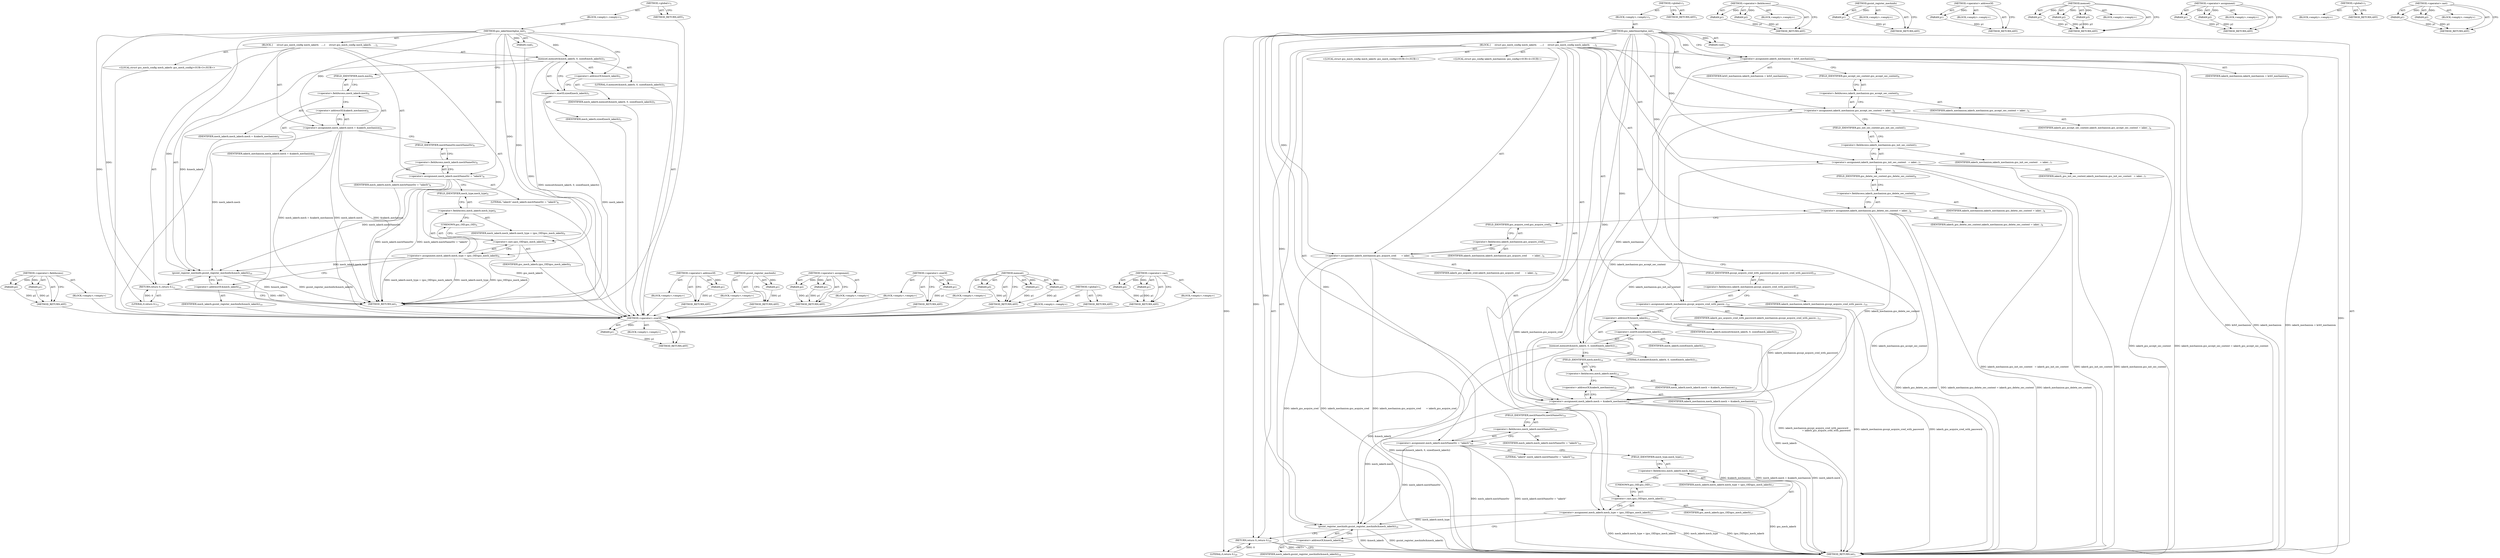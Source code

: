 digraph "&lt;operator&gt;.cast" {
vulnerable_113 [label=<(METHOD,&lt;operator&gt;.sizeOf)>];
vulnerable_114 [label=<(PARAM,p1)>];
vulnerable_115 [label=<(BLOCK,&lt;empty&gt;,&lt;empty&gt;)>];
vulnerable_116 [label=<(METHOD_RETURN,ANY)>];
vulnerable_6 [label=<(METHOD,&lt;global&gt;)<SUB>1</SUB>>];
vulnerable_7 [label=<(BLOCK,&lt;empty&gt;,&lt;empty&gt;)<SUB>1</SUB>>];
vulnerable_8 [label=<(METHOD,gss_iakerbmechglue_init)<SUB>1</SUB>>];
vulnerable_9 [label=<(PARAM,void)<SUB>1</SUB>>];
vulnerable_10 [label=<(BLOCK,{
     struct gss_mech_config mech_iakerb;
    ...,{
     struct gss_mech_config mech_iakerb;
    ...)<SUB>2</SUB>>];
vulnerable_11 [label="<(LOCAL,struct gss_mech_config mech_iakerb: gss_mech_config)<SUB>3</SUB>>"];
vulnerable_12 [label="<(LOCAL,struct gss_config iakerb_mechanism: gss_config)<SUB>4</SUB>>"];
vulnerable_13 [label=<(&lt;operator&gt;.assignment,iakerb_mechanism = krb5_mechanism)<SUB>4</SUB>>];
vulnerable_14 [label=<(IDENTIFIER,iakerb_mechanism,iakerb_mechanism = krb5_mechanism)<SUB>4</SUB>>];
vulnerable_15 [label=<(IDENTIFIER,krb5_mechanism,iakerb_mechanism = krb5_mechanism)<SUB>4</SUB>>];
vulnerable_16 [label=<(&lt;operator&gt;.assignment,iakerb_mechanism.gss_accept_sec_context = iaker...)<SUB>6</SUB>>];
vulnerable_17 [label=<(&lt;operator&gt;.fieldAccess,iakerb_mechanism.gss_accept_sec_context)<SUB>6</SUB>>];
vulnerable_18 [label=<(IDENTIFIER,iakerb_mechanism,iakerb_mechanism.gss_accept_sec_context = iaker...)<SUB>6</SUB>>];
vulnerable_19 [label=<(FIELD_IDENTIFIER,gss_accept_sec_context,gss_accept_sec_context)<SUB>6</SUB>>];
vulnerable_20 [label=<(IDENTIFIER,iakerb_gss_accept_sec_context,iakerb_mechanism.gss_accept_sec_context = iaker...)<SUB>6</SUB>>];
vulnerable_21 [label=<(&lt;operator&gt;.assignment,iakerb_mechanism.gss_init_sec_context   = iaker...)<SUB>7</SUB>>];
vulnerable_22 [label=<(&lt;operator&gt;.fieldAccess,iakerb_mechanism.gss_init_sec_context)<SUB>7</SUB>>];
vulnerable_23 [label=<(IDENTIFIER,iakerb_mechanism,iakerb_mechanism.gss_init_sec_context   = iaker...)<SUB>7</SUB>>];
vulnerable_24 [label=<(FIELD_IDENTIFIER,gss_init_sec_context,gss_init_sec_context)<SUB>7</SUB>>];
vulnerable_25 [label=<(IDENTIFIER,iakerb_gss_init_sec_context,iakerb_mechanism.gss_init_sec_context   = iaker...)<SUB>7</SUB>>];
vulnerable_26 [label=<(&lt;operator&gt;.assignment,iakerb_mechanism.gss_delete_sec_context = iaker...)<SUB>8</SUB>>];
vulnerable_27 [label=<(&lt;operator&gt;.fieldAccess,iakerb_mechanism.gss_delete_sec_context)<SUB>8</SUB>>];
vulnerable_28 [label=<(IDENTIFIER,iakerb_mechanism,iakerb_mechanism.gss_delete_sec_context = iaker...)<SUB>8</SUB>>];
vulnerable_29 [label=<(FIELD_IDENTIFIER,gss_delete_sec_context,gss_delete_sec_context)<SUB>8</SUB>>];
vulnerable_30 [label=<(IDENTIFIER,iakerb_gss_delete_sec_context,iakerb_mechanism.gss_delete_sec_context = iaker...)<SUB>8</SUB>>];
vulnerable_31 [label=<(&lt;operator&gt;.assignment,iakerb_mechanism.gss_acquire_cred       = iaker...)<SUB>9</SUB>>];
vulnerable_32 [label=<(&lt;operator&gt;.fieldAccess,iakerb_mechanism.gss_acquire_cred)<SUB>9</SUB>>];
vulnerable_33 [label=<(IDENTIFIER,iakerb_mechanism,iakerb_mechanism.gss_acquire_cred       = iaker...)<SUB>9</SUB>>];
vulnerable_34 [label=<(FIELD_IDENTIFIER,gss_acquire_cred,gss_acquire_cred)<SUB>9</SUB>>];
vulnerable_35 [label=<(IDENTIFIER,iakerb_gss_acquire_cred,iakerb_mechanism.gss_acquire_cred       = iaker...)<SUB>9</SUB>>];
vulnerable_36 [label=<(&lt;operator&gt;.assignment,iakerb_mechanism.gssspi_acquire_cred_with_passw...)<SUB>10</SUB>>];
vulnerable_37 [label=<(&lt;operator&gt;.fieldAccess,iakerb_mechanism.gssspi_acquire_cred_with_password)<SUB>10</SUB>>];
vulnerable_38 [label=<(IDENTIFIER,iakerb_mechanism,iakerb_mechanism.gssspi_acquire_cred_with_passw...)<SUB>10</SUB>>];
vulnerable_39 [label=<(FIELD_IDENTIFIER,gssspi_acquire_cred_with_password,gssspi_acquire_cred_with_password)<SUB>10</SUB>>];
vulnerable_40 [label=<(IDENTIFIER,iakerb_gss_acquire_cred_with_password,iakerb_mechanism.gssspi_acquire_cred_with_passw...)<SUB>11</SUB>>];
vulnerable_41 [label=<(memset,memset(&amp;mech_iakerb, 0, sizeof(mech_iakerb)))<SUB>13</SUB>>];
vulnerable_42 [label=<(&lt;operator&gt;.addressOf,&amp;mech_iakerb)<SUB>13</SUB>>];
vulnerable_43 [label=<(IDENTIFIER,mech_iakerb,memset(&amp;mech_iakerb, 0, sizeof(mech_iakerb)))<SUB>13</SUB>>];
vulnerable_44 [label=<(LITERAL,0,memset(&amp;mech_iakerb, 0, sizeof(mech_iakerb)))<SUB>13</SUB>>];
vulnerable_45 [label=<(&lt;operator&gt;.sizeOf,sizeof(mech_iakerb))<SUB>13</SUB>>];
vulnerable_46 [label=<(IDENTIFIER,mech_iakerb,sizeof(mech_iakerb))<SUB>13</SUB>>];
vulnerable_47 [label=<(&lt;operator&gt;.assignment,mech_iakerb.mech = &amp;iakerb_mechanism)<SUB>14</SUB>>];
vulnerable_48 [label=<(&lt;operator&gt;.fieldAccess,mech_iakerb.mech)<SUB>14</SUB>>];
vulnerable_49 [label=<(IDENTIFIER,mech_iakerb,mech_iakerb.mech = &amp;iakerb_mechanism)<SUB>14</SUB>>];
vulnerable_50 [label=<(FIELD_IDENTIFIER,mech,mech)<SUB>14</SUB>>];
vulnerable_51 [label=<(&lt;operator&gt;.addressOf,&amp;iakerb_mechanism)<SUB>14</SUB>>];
vulnerable_52 [label=<(IDENTIFIER,iakerb_mechanism,mech_iakerb.mech = &amp;iakerb_mechanism)<SUB>14</SUB>>];
vulnerable_53 [label=<(&lt;operator&gt;.assignment,mech_iakerb.mechNameStr = &quot;iakerb&quot;)<SUB>16</SUB>>];
vulnerable_54 [label=<(&lt;operator&gt;.fieldAccess,mech_iakerb.mechNameStr)<SUB>16</SUB>>];
vulnerable_55 [label=<(IDENTIFIER,mech_iakerb,mech_iakerb.mechNameStr = &quot;iakerb&quot;)<SUB>16</SUB>>];
vulnerable_56 [label=<(FIELD_IDENTIFIER,mechNameStr,mechNameStr)<SUB>16</SUB>>];
vulnerable_57 [label=<(LITERAL,&quot;iakerb&quot;,mech_iakerb.mechNameStr = &quot;iakerb&quot;)<SUB>16</SUB>>];
vulnerable_58 [label=<(&lt;operator&gt;.assignment,mech_iakerb.mech_type = (gss_OID)gss_mech_iakerb)<SUB>17</SUB>>];
vulnerable_59 [label=<(&lt;operator&gt;.fieldAccess,mech_iakerb.mech_type)<SUB>17</SUB>>];
vulnerable_60 [label=<(IDENTIFIER,mech_iakerb,mech_iakerb.mech_type = (gss_OID)gss_mech_iakerb)<SUB>17</SUB>>];
vulnerable_61 [label=<(FIELD_IDENTIFIER,mech_type,mech_type)<SUB>17</SUB>>];
vulnerable_62 [label=<(&lt;operator&gt;.cast,(gss_OID)gss_mech_iakerb)<SUB>17</SUB>>];
vulnerable_63 [label=<(UNKNOWN,gss_OID,gss_OID)<SUB>17</SUB>>];
vulnerable_64 [label=<(IDENTIFIER,gss_mech_iakerb,(gss_OID)gss_mech_iakerb)<SUB>17</SUB>>];
vulnerable_65 [label=<(gssint_register_mechinfo,gssint_register_mechinfo(&amp;mech_iakerb))<SUB>18</SUB>>];
vulnerable_66 [label=<(&lt;operator&gt;.addressOf,&amp;mech_iakerb)<SUB>18</SUB>>];
vulnerable_67 [label=<(IDENTIFIER,mech_iakerb,gssint_register_mechinfo(&amp;mech_iakerb))<SUB>18</SUB>>];
vulnerable_68 [label=<(RETURN,return 0;,return 0;)<SUB>20</SUB>>];
vulnerable_69 [label=<(LITERAL,0,return 0;)<SUB>20</SUB>>];
vulnerable_70 [label=<(METHOD_RETURN,int)<SUB>1</SUB>>];
vulnerable_72 [label=<(METHOD_RETURN,ANY)<SUB>1</SUB>>];
vulnerable_98 [label=<(METHOD,&lt;operator&gt;.fieldAccess)>];
vulnerable_99 [label=<(PARAM,p1)>];
vulnerable_100 [label=<(PARAM,p2)>];
vulnerable_101 [label=<(BLOCK,&lt;empty&gt;,&lt;empty&gt;)>];
vulnerable_102 [label=<(METHOD_RETURN,ANY)>];
vulnerable_122 [label=<(METHOD,gssint_register_mechinfo)>];
vulnerable_123 [label=<(PARAM,p1)>];
vulnerable_124 [label=<(BLOCK,&lt;empty&gt;,&lt;empty&gt;)>];
vulnerable_125 [label=<(METHOD_RETURN,ANY)>];
vulnerable_109 [label=<(METHOD,&lt;operator&gt;.addressOf)>];
vulnerable_110 [label=<(PARAM,p1)>];
vulnerable_111 [label=<(BLOCK,&lt;empty&gt;,&lt;empty&gt;)>];
vulnerable_112 [label=<(METHOD_RETURN,ANY)>];
vulnerable_103 [label=<(METHOD,memset)>];
vulnerable_104 [label=<(PARAM,p1)>];
vulnerable_105 [label=<(PARAM,p2)>];
vulnerable_106 [label=<(PARAM,p3)>];
vulnerable_107 [label=<(BLOCK,&lt;empty&gt;,&lt;empty&gt;)>];
vulnerable_108 [label=<(METHOD_RETURN,ANY)>];
vulnerable_93 [label=<(METHOD,&lt;operator&gt;.assignment)>];
vulnerable_94 [label=<(PARAM,p1)>];
vulnerable_95 [label=<(PARAM,p2)>];
vulnerable_96 [label=<(BLOCK,&lt;empty&gt;,&lt;empty&gt;)>];
vulnerable_97 [label=<(METHOD_RETURN,ANY)>];
vulnerable_87 [label=<(METHOD,&lt;global&gt;)<SUB>1</SUB>>];
vulnerable_88 [label=<(BLOCK,&lt;empty&gt;,&lt;empty&gt;)>];
vulnerable_89 [label=<(METHOD_RETURN,ANY)>];
vulnerable_117 [label=<(METHOD,&lt;operator&gt;.cast)>];
vulnerable_118 [label=<(PARAM,p1)>];
vulnerable_119 [label=<(PARAM,p2)>];
vulnerable_120 [label=<(BLOCK,&lt;empty&gt;,&lt;empty&gt;)>];
vulnerable_121 [label=<(METHOD_RETURN,ANY)>];
fixed_81 [label=<(METHOD,&lt;operator&gt;.fieldAccess)>];
fixed_82 [label=<(PARAM,p1)>];
fixed_83 [label=<(PARAM,p2)>];
fixed_84 [label=<(BLOCK,&lt;empty&gt;,&lt;empty&gt;)>];
fixed_85 [label=<(METHOD_RETURN,ANY)>];
fixed_6 [label=<(METHOD,&lt;global&gt;)<SUB>1</SUB>>];
fixed_7 [label=<(BLOCK,&lt;empty&gt;,&lt;empty&gt;)<SUB>1</SUB>>];
fixed_8 [label=<(METHOD,gss_iakerbmechglue_init)<SUB>1</SUB>>];
fixed_9 [label=<(PARAM,void)<SUB>1</SUB>>];
fixed_10 [label=<(BLOCK,{
     struct gss_mech_config mech_iakerb;
 
  ...,{
     struct gss_mech_config mech_iakerb;
 
  ...)<SUB>2</SUB>>];
fixed_11 [label="<(LOCAL,struct gss_mech_config mech_iakerb: gss_mech_config)<SUB>3</SUB>>"];
fixed_12 [label=<(memset,memset(&amp;mech_iakerb, 0, sizeof(mech_iakerb)))<SUB>5</SUB>>];
fixed_13 [label=<(&lt;operator&gt;.addressOf,&amp;mech_iakerb)<SUB>5</SUB>>];
fixed_14 [label=<(IDENTIFIER,mech_iakerb,memset(&amp;mech_iakerb, 0, sizeof(mech_iakerb)))<SUB>5</SUB>>];
fixed_15 [label=<(LITERAL,0,memset(&amp;mech_iakerb, 0, sizeof(mech_iakerb)))<SUB>5</SUB>>];
fixed_16 [label=<(&lt;operator&gt;.sizeOf,sizeof(mech_iakerb))<SUB>5</SUB>>];
fixed_17 [label=<(IDENTIFIER,mech_iakerb,sizeof(mech_iakerb))<SUB>5</SUB>>];
fixed_18 [label=<(&lt;operator&gt;.assignment,mech_iakerb.mech = &amp;iakerb_mechanism)<SUB>6</SUB>>];
fixed_19 [label=<(&lt;operator&gt;.fieldAccess,mech_iakerb.mech)<SUB>6</SUB>>];
fixed_20 [label=<(IDENTIFIER,mech_iakerb,mech_iakerb.mech = &amp;iakerb_mechanism)<SUB>6</SUB>>];
fixed_21 [label=<(FIELD_IDENTIFIER,mech,mech)<SUB>6</SUB>>];
fixed_22 [label=<(&lt;operator&gt;.addressOf,&amp;iakerb_mechanism)<SUB>6</SUB>>];
fixed_23 [label=<(IDENTIFIER,iakerb_mechanism,mech_iakerb.mech = &amp;iakerb_mechanism)<SUB>6</SUB>>];
fixed_24 [label=<(&lt;operator&gt;.assignment,mech_iakerb.mechNameStr = &quot;iakerb&quot;)<SUB>8</SUB>>];
fixed_25 [label=<(&lt;operator&gt;.fieldAccess,mech_iakerb.mechNameStr)<SUB>8</SUB>>];
fixed_26 [label=<(IDENTIFIER,mech_iakerb,mech_iakerb.mechNameStr = &quot;iakerb&quot;)<SUB>8</SUB>>];
fixed_27 [label=<(FIELD_IDENTIFIER,mechNameStr,mechNameStr)<SUB>8</SUB>>];
fixed_28 [label=<(LITERAL,&quot;iakerb&quot;,mech_iakerb.mechNameStr = &quot;iakerb&quot;)<SUB>8</SUB>>];
fixed_29 [label=<(&lt;operator&gt;.assignment,mech_iakerb.mech_type = (gss_OID)gss_mech_iakerb)<SUB>9</SUB>>];
fixed_30 [label=<(&lt;operator&gt;.fieldAccess,mech_iakerb.mech_type)<SUB>9</SUB>>];
fixed_31 [label=<(IDENTIFIER,mech_iakerb,mech_iakerb.mech_type = (gss_OID)gss_mech_iakerb)<SUB>9</SUB>>];
fixed_32 [label=<(FIELD_IDENTIFIER,mech_type,mech_type)<SUB>9</SUB>>];
fixed_33 [label=<(&lt;operator&gt;.cast,(gss_OID)gss_mech_iakerb)<SUB>9</SUB>>];
fixed_34 [label=<(UNKNOWN,gss_OID,gss_OID)<SUB>9</SUB>>];
fixed_35 [label=<(IDENTIFIER,gss_mech_iakerb,(gss_OID)gss_mech_iakerb)<SUB>9</SUB>>];
fixed_36 [label=<(gssint_register_mechinfo,gssint_register_mechinfo(&amp;mech_iakerb))<SUB>10</SUB>>];
fixed_37 [label=<(&lt;operator&gt;.addressOf,&amp;mech_iakerb)<SUB>10</SUB>>];
fixed_38 [label=<(IDENTIFIER,mech_iakerb,gssint_register_mechinfo(&amp;mech_iakerb))<SUB>10</SUB>>];
fixed_39 [label=<(RETURN,return 0;,return 0;)<SUB>12</SUB>>];
fixed_40 [label=<(LITERAL,0,return 0;)<SUB>12</SUB>>];
fixed_41 [label=<(METHOD_RETURN,int)<SUB>1</SUB>>];
fixed_43 [label=<(METHOD_RETURN,ANY)<SUB>1</SUB>>];
fixed_68 [label=<(METHOD,&lt;operator&gt;.addressOf)>];
fixed_69 [label=<(PARAM,p1)>];
fixed_70 [label=<(BLOCK,&lt;empty&gt;,&lt;empty&gt;)>];
fixed_71 [label=<(METHOD_RETURN,ANY)>];
fixed_91 [label=<(METHOD,gssint_register_mechinfo)>];
fixed_92 [label=<(PARAM,p1)>];
fixed_93 [label=<(BLOCK,&lt;empty&gt;,&lt;empty&gt;)>];
fixed_94 [label=<(METHOD_RETURN,ANY)>];
fixed_76 [label=<(METHOD,&lt;operator&gt;.assignment)>];
fixed_77 [label=<(PARAM,p1)>];
fixed_78 [label=<(PARAM,p2)>];
fixed_79 [label=<(BLOCK,&lt;empty&gt;,&lt;empty&gt;)>];
fixed_80 [label=<(METHOD_RETURN,ANY)>];
fixed_72 [label=<(METHOD,&lt;operator&gt;.sizeOf)>];
fixed_73 [label=<(PARAM,p1)>];
fixed_74 [label=<(BLOCK,&lt;empty&gt;,&lt;empty&gt;)>];
fixed_75 [label=<(METHOD_RETURN,ANY)>];
fixed_62 [label=<(METHOD,memset)>];
fixed_63 [label=<(PARAM,p1)>];
fixed_64 [label=<(PARAM,p2)>];
fixed_65 [label=<(PARAM,p3)>];
fixed_66 [label=<(BLOCK,&lt;empty&gt;,&lt;empty&gt;)>];
fixed_67 [label=<(METHOD_RETURN,ANY)>];
fixed_56 [label=<(METHOD,&lt;global&gt;)<SUB>1</SUB>>];
fixed_57 [label=<(BLOCK,&lt;empty&gt;,&lt;empty&gt;)>];
fixed_58 [label=<(METHOD_RETURN,ANY)>];
fixed_86 [label=<(METHOD,&lt;operator&gt;.cast)>];
fixed_87 [label=<(PARAM,p1)>];
fixed_88 [label=<(PARAM,p2)>];
fixed_89 [label=<(BLOCK,&lt;empty&gt;,&lt;empty&gt;)>];
fixed_90 [label=<(METHOD_RETURN,ANY)>];
vulnerable_113 -> vulnerable_114  [key=0, label="AST: "];
vulnerable_113 -> vulnerable_114  [key=1, label="DDG: "];
vulnerable_113 -> vulnerable_115  [key=0, label="AST: "];
vulnerable_113 -> vulnerable_116  [key=0, label="AST: "];
vulnerable_113 -> vulnerable_116  [key=1, label="CFG: "];
vulnerable_114 -> vulnerable_116  [key=0, label="DDG: p1"];
vulnerable_6 -> vulnerable_7  [key=0, label="AST: "];
vulnerable_6 -> vulnerable_72  [key=0, label="AST: "];
vulnerable_6 -> vulnerable_72  [key=1, label="CFG: "];
vulnerable_7 -> vulnerable_8  [key=0, label="AST: "];
vulnerable_8 -> vulnerable_9  [key=0, label="AST: "];
vulnerable_8 -> vulnerable_9  [key=1, label="DDG: "];
vulnerable_8 -> vulnerable_10  [key=0, label="AST: "];
vulnerable_8 -> vulnerable_70  [key=0, label="AST: "];
vulnerable_8 -> vulnerable_13  [key=0, label="CFG: "];
vulnerable_8 -> vulnerable_13  [key=1, label="DDG: "];
vulnerable_8 -> vulnerable_16  [key=0, label="DDG: "];
vulnerable_8 -> vulnerable_21  [key=0, label="DDG: "];
vulnerable_8 -> vulnerable_26  [key=0, label="DDG: "];
vulnerable_8 -> vulnerable_31  [key=0, label="DDG: "];
vulnerable_8 -> vulnerable_36  [key=0, label="DDG: "];
vulnerable_8 -> vulnerable_47  [key=0, label="DDG: "];
vulnerable_8 -> vulnerable_53  [key=0, label="DDG: "];
vulnerable_8 -> vulnerable_58  [key=0, label="DDG: "];
vulnerable_8 -> vulnerable_68  [key=0, label="DDG: "];
vulnerable_8 -> vulnerable_41  [key=0, label="DDG: "];
vulnerable_8 -> vulnerable_65  [key=0, label="DDG: "];
vulnerable_8 -> vulnerable_69  [key=0, label="DDG: "];
vulnerable_8 -> vulnerable_62  [key=0, label="DDG: "];
vulnerable_9 -> vulnerable_70  [key=0, label="DDG: "];
vulnerable_10 -> vulnerable_11  [key=0, label="AST: "];
vulnerable_10 -> vulnerable_12  [key=0, label="AST: "];
vulnerable_10 -> vulnerable_13  [key=0, label="AST: "];
vulnerable_10 -> vulnerable_16  [key=0, label="AST: "];
vulnerable_10 -> vulnerable_21  [key=0, label="AST: "];
vulnerable_10 -> vulnerable_26  [key=0, label="AST: "];
vulnerable_10 -> vulnerable_31  [key=0, label="AST: "];
vulnerable_10 -> vulnerable_36  [key=0, label="AST: "];
vulnerable_10 -> vulnerable_41  [key=0, label="AST: "];
vulnerable_10 -> vulnerable_47  [key=0, label="AST: "];
vulnerable_10 -> vulnerable_53  [key=0, label="AST: "];
vulnerable_10 -> vulnerable_58  [key=0, label="AST: "];
vulnerable_10 -> vulnerable_65  [key=0, label="AST: "];
vulnerable_10 -> vulnerable_68  [key=0, label="AST: "];
vulnerable_13 -> vulnerable_14  [key=0, label="AST: "];
vulnerable_13 -> vulnerable_15  [key=0, label="AST: "];
vulnerable_13 -> vulnerable_19  [key=0, label="CFG: "];
vulnerable_13 -> vulnerable_70  [key=0, label="DDG: iakerb_mechanism"];
vulnerable_13 -> vulnerable_70  [key=1, label="DDG: iakerb_mechanism = krb5_mechanism"];
vulnerable_13 -> vulnerable_70  [key=2, label="DDG: krb5_mechanism"];
vulnerable_13 -> vulnerable_47  [key=0, label="DDG: iakerb_mechanism"];
vulnerable_16 -> vulnerable_17  [key=0, label="AST: "];
vulnerable_16 -> vulnerable_20  [key=0, label="AST: "];
vulnerable_16 -> vulnerable_24  [key=0, label="CFG: "];
vulnerable_16 -> vulnerable_70  [key=0, label="DDG: iakerb_mechanism.gss_accept_sec_context"];
vulnerable_16 -> vulnerable_70  [key=1, label="DDG: iakerb_mechanism.gss_accept_sec_context = iakerb_gss_accept_sec_context"];
vulnerable_16 -> vulnerable_70  [key=2, label="DDG: iakerb_gss_accept_sec_context"];
vulnerable_16 -> vulnerable_47  [key=0, label="DDG: iakerb_mechanism.gss_accept_sec_context"];
vulnerable_17 -> vulnerable_18  [key=0, label="AST: "];
vulnerable_17 -> vulnerable_19  [key=0, label="AST: "];
vulnerable_17 -> vulnerable_16  [key=0, label="CFG: "];
vulnerable_19 -> vulnerable_17  [key=0, label="CFG: "];
vulnerable_21 -> vulnerable_22  [key=0, label="AST: "];
vulnerable_21 -> vulnerable_25  [key=0, label="AST: "];
vulnerable_21 -> vulnerable_29  [key=0, label="CFG: "];
vulnerable_21 -> vulnerable_70  [key=0, label="DDG: iakerb_mechanism.gss_init_sec_context"];
vulnerable_21 -> vulnerable_70  [key=1, label="DDG: iakerb_mechanism.gss_init_sec_context   = iakerb_gss_init_sec_context"];
vulnerable_21 -> vulnerable_70  [key=2, label="DDG: iakerb_gss_init_sec_context"];
vulnerable_21 -> vulnerable_47  [key=0, label="DDG: iakerb_mechanism.gss_init_sec_context"];
vulnerable_22 -> vulnerable_23  [key=0, label="AST: "];
vulnerable_22 -> vulnerable_24  [key=0, label="AST: "];
vulnerable_22 -> vulnerable_21  [key=0, label="CFG: "];
vulnerable_24 -> vulnerable_22  [key=0, label="CFG: "];
vulnerable_26 -> vulnerable_27  [key=0, label="AST: "];
vulnerable_26 -> vulnerable_30  [key=0, label="AST: "];
vulnerable_26 -> vulnerable_34  [key=0, label="CFG: "];
vulnerable_26 -> vulnerable_70  [key=0, label="DDG: iakerb_mechanism.gss_delete_sec_context"];
vulnerable_26 -> vulnerable_70  [key=1, label="DDG: iakerb_mechanism.gss_delete_sec_context = iakerb_gss_delete_sec_context"];
vulnerable_26 -> vulnerable_70  [key=2, label="DDG: iakerb_gss_delete_sec_context"];
vulnerable_26 -> vulnerable_47  [key=0, label="DDG: iakerb_mechanism.gss_delete_sec_context"];
vulnerable_27 -> vulnerable_28  [key=0, label="AST: "];
vulnerable_27 -> vulnerable_29  [key=0, label="AST: "];
vulnerable_27 -> vulnerable_26  [key=0, label="CFG: "];
vulnerable_29 -> vulnerable_27  [key=0, label="CFG: "];
vulnerable_31 -> vulnerable_32  [key=0, label="AST: "];
vulnerable_31 -> vulnerable_35  [key=0, label="AST: "];
vulnerable_31 -> vulnerable_39  [key=0, label="CFG: "];
vulnerable_31 -> vulnerable_70  [key=0, label="DDG: iakerb_mechanism.gss_acquire_cred"];
vulnerable_31 -> vulnerable_70  [key=1, label="DDG: iakerb_mechanism.gss_acquire_cred       = iakerb_gss_acquire_cred"];
vulnerable_31 -> vulnerable_70  [key=2, label="DDG: iakerb_gss_acquire_cred"];
vulnerable_31 -> vulnerable_47  [key=0, label="DDG: iakerb_mechanism.gss_acquire_cred"];
vulnerable_32 -> vulnerable_33  [key=0, label="AST: "];
vulnerable_32 -> vulnerable_34  [key=0, label="AST: "];
vulnerable_32 -> vulnerable_31  [key=0, label="CFG: "];
vulnerable_34 -> vulnerable_32  [key=0, label="CFG: "];
vulnerable_36 -> vulnerable_37  [key=0, label="AST: "];
vulnerable_36 -> vulnerable_40  [key=0, label="AST: "];
vulnerable_36 -> vulnerable_42  [key=0, label="CFG: "];
vulnerable_36 -> vulnerable_70  [key=0, label="DDG: iakerb_mechanism.gssspi_acquire_cred_with_password"];
vulnerable_36 -> vulnerable_70  [key=1, label="DDG: iakerb_mechanism.gssspi_acquire_cred_with_password
                                    = iakerb_gss_acquire_cred_with_password"];
vulnerable_36 -> vulnerable_70  [key=2, label="DDG: iakerb_gss_acquire_cred_with_password"];
vulnerable_36 -> vulnerable_47  [key=0, label="DDG: iakerb_mechanism.gssspi_acquire_cred_with_password"];
vulnerable_37 -> vulnerable_38  [key=0, label="AST: "];
vulnerable_37 -> vulnerable_39  [key=0, label="AST: "];
vulnerable_37 -> vulnerable_36  [key=0, label="CFG: "];
vulnerable_39 -> vulnerable_37  [key=0, label="CFG: "];
vulnerable_41 -> vulnerable_42  [key=0, label="AST: "];
vulnerable_41 -> vulnerable_44  [key=0, label="AST: "];
vulnerable_41 -> vulnerable_45  [key=0, label="AST: "];
vulnerable_41 -> vulnerable_50  [key=0, label="CFG: "];
vulnerable_41 -> vulnerable_70  [key=0, label="DDG: memset(&amp;mech_iakerb, 0, sizeof(mech_iakerb))"];
vulnerable_41 -> vulnerable_65  [key=0, label="DDG: &amp;mech_iakerb"];
vulnerable_42 -> vulnerable_43  [key=0, label="AST: "];
vulnerable_42 -> vulnerable_45  [key=0, label="CFG: "];
vulnerable_45 -> vulnerable_46  [key=0, label="AST: "];
vulnerable_45 -> vulnerable_41  [key=0, label="CFG: "];
vulnerable_45 -> vulnerable_70  [key=0, label="DDG: mech_iakerb"];
vulnerable_47 -> vulnerable_48  [key=0, label="AST: "];
vulnerable_47 -> vulnerable_51  [key=0, label="AST: "];
vulnerable_47 -> vulnerable_56  [key=0, label="CFG: "];
vulnerable_47 -> vulnerable_70  [key=0, label="DDG: mech_iakerb.mech"];
vulnerable_47 -> vulnerable_70  [key=1, label="DDG: &amp;iakerb_mechanism"];
vulnerable_47 -> vulnerable_70  [key=2, label="DDG: mech_iakerb.mech = &amp;iakerb_mechanism"];
vulnerable_47 -> vulnerable_65  [key=0, label="DDG: mech_iakerb.mech"];
vulnerable_48 -> vulnerable_49  [key=0, label="AST: "];
vulnerable_48 -> vulnerable_50  [key=0, label="AST: "];
vulnerable_48 -> vulnerable_51  [key=0, label="CFG: "];
vulnerable_50 -> vulnerable_48  [key=0, label="CFG: "];
vulnerable_51 -> vulnerable_52  [key=0, label="AST: "];
vulnerable_51 -> vulnerable_47  [key=0, label="CFG: "];
vulnerable_53 -> vulnerable_54  [key=0, label="AST: "];
vulnerable_53 -> vulnerable_57  [key=0, label="AST: "];
vulnerable_53 -> vulnerable_61  [key=0, label="CFG: "];
vulnerable_53 -> vulnerable_70  [key=0, label="DDG: mech_iakerb.mechNameStr"];
vulnerable_53 -> vulnerable_70  [key=1, label="DDG: mech_iakerb.mechNameStr = &quot;iakerb&quot;"];
vulnerable_53 -> vulnerable_65  [key=0, label="DDG: mech_iakerb.mechNameStr"];
vulnerable_54 -> vulnerable_55  [key=0, label="AST: "];
vulnerable_54 -> vulnerable_56  [key=0, label="AST: "];
vulnerable_54 -> vulnerable_53  [key=0, label="CFG: "];
vulnerable_56 -> vulnerable_54  [key=0, label="CFG: "];
vulnerable_58 -> vulnerable_59  [key=0, label="AST: "];
vulnerable_58 -> vulnerable_62  [key=0, label="AST: "];
vulnerable_58 -> vulnerable_66  [key=0, label="CFG: "];
vulnerable_58 -> vulnerable_70  [key=0, label="DDG: mech_iakerb.mech_type"];
vulnerable_58 -> vulnerable_70  [key=1, label="DDG: (gss_OID)gss_mech_iakerb"];
vulnerable_58 -> vulnerable_70  [key=2, label="DDG: mech_iakerb.mech_type = (gss_OID)gss_mech_iakerb"];
vulnerable_58 -> vulnerable_65  [key=0, label="DDG: mech_iakerb.mech_type"];
vulnerable_59 -> vulnerable_60  [key=0, label="AST: "];
vulnerable_59 -> vulnerable_61  [key=0, label="AST: "];
vulnerable_59 -> vulnerable_63  [key=0, label="CFG: "];
vulnerable_61 -> vulnerable_59  [key=0, label="CFG: "];
vulnerable_62 -> vulnerable_63  [key=0, label="AST: "];
vulnerable_62 -> vulnerable_64  [key=0, label="AST: "];
vulnerable_62 -> vulnerable_58  [key=0, label="CFG: "];
vulnerable_62 -> vulnerable_70  [key=0, label="DDG: gss_mech_iakerb"];
vulnerable_63 -> vulnerable_62  [key=0, label="CFG: "];
vulnerable_65 -> vulnerable_66  [key=0, label="AST: "];
vulnerable_65 -> vulnerable_68  [key=0, label="CFG: "];
vulnerable_65 -> vulnerable_70  [key=0, label="DDG: &amp;mech_iakerb"];
vulnerable_65 -> vulnerable_70  [key=1, label="DDG: gssint_register_mechinfo(&amp;mech_iakerb)"];
vulnerable_66 -> vulnerable_67  [key=0, label="AST: "];
vulnerable_66 -> vulnerable_65  [key=0, label="CFG: "];
vulnerable_68 -> vulnerable_69  [key=0, label="AST: "];
vulnerable_68 -> vulnerable_70  [key=0, label="CFG: "];
vulnerable_68 -> vulnerable_70  [key=1, label="DDG: &lt;RET&gt;"];
vulnerable_69 -> vulnerable_68  [key=0, label="DDG: 0"];
vulnerable_98 -> vulnerable_99  [key=0, label="AST: "];
vulnerable_98 -> vulnerable_99  [key=1, label="DDG: "];
vulnerable_98 -> vulnerable_101  [key=0, label="AST: "];
vulnerable_98 -> vulnerable_100  [key=0, label="AST: "];
vulnerable_98 -> vulnerable_100  [key=1, label="DDG: "];
vulnerable_98 -> vulnerable_102  [key=0, label="AST: "];
vulnerable_98 -> vulnerable_102  [key=1, label="CFG: "];
vulnerable_99 -> vulnerable_102  [key=0, label="DDG: p1"];
vulnerable_100 -> vulnerable_102  [key=0, label="DDG: p2"];
vulnerable_122 -> vulnerable_123  [key=0, label="AST: "];
vulnerable_122 -> vulnerable_123  [key=1, label="DDG: "];
vulnerable_122 -> vulnerable_124  [key=0, label="AST: "];
vulnerable_122 -> vulnerable_125  [key=0, label="AST: "];
vulnerable_122 -> vulnerable_125  [key=1, label="CFG: "];
vulnerable_123 -> vulnerable_125  [key=0, label="DDG: p1"];
vulnerable_109 -> vulnerable_110  [key=0, label="AST: "];
vulnerable_109 -> vulnerable_110  [key=1, label="DDG: "];
vulnerable_109 -> vulnerable_111  [key=0, label="AST: "];
vulnerable_109 -> vulnerable_112  [key=0, label="AST: "];
vulnerable_109 -> vulnerable_112  [key=1, label="CFG: "];
vulnerable_110 -> vulnerable_112  [key=0, label="DDG: p1"];
vulnerable_103 -> vulnerable_104  [key=0, label="AST: "];
vulnerable_103 -> vulnerable_104  [key=1, label="DDG: "];
vulnerable_103 -> vulnerable_107  [key=0, label="AST: "];
vulnerable_103 -> vulnerable_105  [key=0, label="AST: "];
vulnerable_103 -> vulnerable_105  [key=1, label="DDG: "];
vulnerable_103 -> vulnerable_108  [key=0, label="AST: "];
vulnerable_103 -> vulnerable_108  [key=1, label="CFG: "];
vulnerable_103 -> vulnerable_106  [key=0, label="AST: "];
vulnerable_103 -> vulnerable_106  [key=1, label="DDG: "];
vulnerable_104 -> vulnerable_108  [key=0, label="DDG: p1"];
vulnerable_105 -> vulnerable_108  [key=0, label="DDG: p2"];
vulnerable_106 -> vulnerable_108  [key=0, label="DDG: p3"];
vulnerable_93 -> vulnerable_94  [key=0, label="AST: "];
vulnerable_93 -> vulnerable_94  [key=1, label="DDG: "];
vulnerable_93 -> vulnerable_96  [key=0, label="AST: "];
vulnerable_93 -> vulnerable_95  [key=0, label="AST: "];
vulnerable_93 -> vulnerable_95  [key=1, label="DDG: "];
vulnerable_93 -> vulnerable_97  [key=0, label="AST: "];
vulnerable_93 -> vulnerable_97  [key=1, label="CFG: "];
vulnerable_94 -> vulnerable_97  [key=0, label="DDG: p1"];
vulnerable_95 -> vulnerable_97  [key=0, label="DDG: p2"];
vulnerable_87 -> vulnerable_88  [key=0, label="AST: "];
vulnerable_87 -> vulnerable_89  [key=0, label="AST: "];
vulnerable_87 -> vulnerable_89  [key=1, label="CFG: "];
vulnerable_117 -> vulnerable_118  [key=0, label="AST: "];
vulnerable_117 -> vulnerable_118  [key=1, label="DDG: "];
vulnerable_117 -> vulnerable_120  [key=0, label="AST: "];
vulnerable_117 -> vulnerable_119  [key=0, label="AST: "];
vulnerable_117 -> vulnerable_119  [key=1, label="DDG: "];
vulnerable_117 -> vulnerable_121  [key=0, label="AST: "];
vulnerable_117 -> vulnerable_121  [key=1, label="CFG: "];
vulnerable_118 -> vulnerable_121  [key=0, label="DDG: p1"];
vulnerable_119 -> vulnerable_121  [key=0, label="DDG: p2"];
fixed_81 -> fixed_82  [key=0, label="AST: "];
fixed_81 -> fixed_82  [key=1, label="DDG: "];
fixed_81 -> fixed_84  [key=0, label="AST: "];
fixed_81 -> fixed_83  [key=0, label="AST: "];
fixed_81 -> fixed_83  [key=1, label="DDG: "];
fixed_81 -> fixed_85  [key=0, label="AST: "];
fixed_81 -> fixed_85  [key=1, label="CFG: "];
fixed_82 -> fixed_85  [key=0, label="DDG: p1"];
fixed_83 -> fixed_85  [key=0, label="DDG: p2"];
fixed_84 -> vulnerable_113  [key=0];
fixed_85 -> vulnerable_113  [key=0];
fixed_6 -> fixed_7  [key=0, label="AST: "];
fixed_6 -> fixed_43  [key=0, label="AST: "];
fixed_6 -> fixed_43  [key=1, label="CFG: "];
fixed_7 -> fixed_8  [key=0, label="AST: "];
fixed_8 -> fixed_9  [key=0, label="AST: "];
fixed_8 -> fixed_9  [key=1, label="DDG: "];
fixed_8 -> fixed_10  [key=0, label="AST: "];
fixed_8 -> fixed_41  [key=0, label="AST: "];
fixed_8 -> fixed_13  [key=0, label="CFG: "];
fixed_8 -> fixed_18  [key=0, label="DDG: "];
fixed_8 -> fixed_24  [key=0, label="DDG: "];
fixed_8 -> fixed_29  [key=0, label="DDG: "];
fixed_8 -> fixed_39  [key=0, label="DDG: "];
fixed_8 -> fixed_12  [key=0, label="DDG: "];
fixed_8 -> fixed_36  [key=0, label="DDG: "];
fixed_8 -> fixed_40  [key=0, label="DDG: "];
fixed_8 -> fixed_33  [key=0, label="DDG: "];
fixed_9 -> fixed_41  [key=0, label="DDG: "];
fixed_10 -> fixed_11  [key=0, label="AST: "];
fixed_10 -> fixed_12  [key=0, label="AST: "];
fixed_10 -> fixed_18  [key=0, label="AST: "];
fixed_10 -> fixed_24  [key=0, label="AST: "];
fixed_10 -> fixed_29  [key=0, label="AST: "];
fixed_10 -> fixed_36  [key=0, label="AST: "];
fixed_10 -> fixed_39  [key=0, label="AST: "];
fixed_11 -> vulnerable_113  [key=0];
fixed_12 -> fixed_13  [key=0, label="AST: "];
fixed_12 -> fixed_15  [key=0, label="AST: "];
fixed_12 -> fixed_16  [key=0, label="AST: "];
fixed_12 -> fixed_21  [key=0, label="CFG: "];
fixed_12 -> fixed_41  [key=0, label="DDG: memset(&amp;mech_iakerb, 0, sizeof(mech_iakerb))"];
fixed_12 -> fixed_36  [key=0, label="DDG: &amp;mech_iakerb"];
fixed_13 -> fixed_14  [key=0, label="AST: "];
fixed_13 -> fixed_16  [key=0, label="CFG: "];
fixed_14 -> vulnerable_113  [key=0];
fixed_15 -> vulnerable_113  [key=0];
fixed_16 -> fixed_17  [key=0, label="AST: "];
fixed_16 -> fixed_12  [key=0, label="CFG: "];
fixed_16 -> fixed_41  [key=0, label="DDG: mech_iakerb"];
fixed_17 -> vulnerable_113  [key=0];
fixed_18 -> fixed_19  [key=0, label="AST: "];
fixed_18 -> fixed_22  [key=0, label="AST: "];
fixed_18 -> fixed_27  [key=0, label="CFG: "];
fixed_18 -> fixed_41  [key=0, label="DDG: mech_iakerb.mech"];
fixed_18 -> fixed_41  [key=1, label="DDG: &amp;iakerb_mechanism"];
fixed_18 -> fixed_41  [key=2, label="DDG: mech_iakerb.mech = &amp;iakerb_mechanism"];
fixed_18 -> fixed_36  [key=0, label="DDG: mech_iakerb.mech"];
fixed_19 -> fixed_20  [key=0, label="AST: "];
fixed_19 -> fixed_21  [key=0, label="AST: "];
fixed_19 -> fixed_22  [key=0, label="CFG: "];
fixed_20 -> vulnerable_113  [key=0];
fixed_21 -> fixed_19  [key=0, label="CFG: "];
fixed_22 -> fixed_23  [key=0, label="AST: "];
fixed_22 -> fixed_18  [key=0, label="CFG: "];
fixed_23 -> vulnerable_113  [key=0];
fixed_24 -> fixed_25  [key=0, label="AST: "];
fixed_24 -> fixed_28  [key=0, label="AST: "];
fixed_24 -> fixed_32  [key=0, label="CFG: "];
fixed_24 -> fixed_41  [key=0, label="DDG: mech_iakerb.mechNameStr"];
fixed_24 -> fixed_41  [key=1, label="DDG: mech_iakerb.mechNameStr = &quot;iakerb&quot;"];
fixed_24 -> fixed_36  [key=0, label="DDG: mech_iakerb.mechNameStr"];
fixed_25 -> fixed_26  [key=0, label="AST: "];
fixed_25 -> fixed_27  [key=0, label="AST: "];
fixed_25 -> fixed_24  [key=0, label="CFG: "];
fixed_26 -> vulnerable_113  [key=0];
fixed_27 -> fixed_25  [key=0, label="CFG: "];
fixed_28 -> vulnerable_113  [key=0];
fixed_29 -> fixed_30  [key=0, label="AST: "];
fixed_29 -> fixed_33  [key=0, label="AST: "];
fixed_29 -> fixed_37  [key=0, label="CFG: "];
fixed_29 -> fixed_41  [key=0, label="DDG: mech_iakerb.mech_type"];
fixed_29 -> fixed_41  [key=1, label="DDG: (gss_OID)gss_mech_iakerb"];
fixed_29 -> fixed_41  [key=2, label="DDG: mech_iakerb.mech_type = (gss_OID)gss_mech_iakerb"];
fixed_29 -> fixed_36  [key=0, label="DDG: mech_iakerb.mech_type"];
fixed_30 -> fixed_31  [key=0, label="AST: "];
fixed_30 -> fixed_32  [key=0, label="AST: "];
fixed_30 -> fixed_34  [key=0, label="CFG: "];
fixed_31 -> vulnerable_113  [key=0];
fixed_32 -> fixed_30  [key=0, label="CFG: "];
fixed_33 -> fixed_34  [key=0, label="AST: "];
fixed_33 -> fixed_35  [key=0, label="AST: "];
fixed_33 -> fixed_29  [key=0, label="CFG: "];
fixed_33 -> fixed_41  [key=0, label="DDG: gss_mech_iakerb"];
fixed_34 -> fixed_33  [key=0, label="CFG: "];
fixed_35 -> vulnerable_113  [key=0];
fixed_36 -> fixed_37  [key=0, label="AST: "];
fixed_36 -> fixed_39  [key=0, label="CFG: "];
fixed_36 -> fixed_41  [key=0, label="DDG: &amp;mech_iakerb"];
fixed_36 -> fixed_41  [key=1, label="DDG: gssint_register_mechinfo(&amp;mech_iakerb)"];
fixed_37 -> fixed_38  [key=0, label="AST: "];
fixed_37 -> fixed_36  [key=0, label="CFG: "];
fixed_38 -> vulnerable_113  [key=0];
fixed_39 -> fixed_40  [key=0, label="AST: "];
fixed_39 -> fixed_41  [key=0, label="CFG: "];
fixed_39 -> fixed_41  [key=1, label="DDG: &lt;RET&gt;"];
fixed_40 -> fixed_39  [key=0, label="DDG: 0"];
fixed_41 -> vulnerable_113  [key=0];
fixed_43 -> vulnerable_113  [key=0];
fixed_68 -> fixed_69  [key=0, label="AST: "];
fixed_68 -> fixed_69  [key=1, label="DDG: "];
fixed_68 -> fixed_70  [key=0, label="AST: "];
fixed_68 -> fixed_71  [key=0, label="AST: "];
fixed_68 -> fixed_71  [key=1, label="CFG: "];
fixed_69 -> fixed_71  [key=0, label="DDG: p1"];
fixed_70 -> vulnerable_113  [key=0];
fixed_71 -> vulnerable_113  [key=0];
fixed_91 -> fixed_92  [key=0, label="AST: "];
fixed_91 -> fixed_92  [key=1, label="DDG: "];
fixed_91 -> fixed_93  [key=0, label="AST: "];
fixed_91 -> fixed_94  [key=0, label="AST: "];
fixed_91 -> fixed_94  [key=1, label="CFG: "];
fixed_92 -> fixed_94  [key=0, label="DDG: p1"];
fixed_93 -> vulnerable_113  [key=0];
fixed_94 -> vulnerable_113  [key=0];
fixed_76 -> fixed_77  [key=0, label="AST: "];
fixed_76 -> fixed_77  [key=1, label="DDG: "];
fixed_76 -> fixed_79  [key=0, label="AST: "];
fixed_76 -> fixed_78  [key=0, label="AST: "];
fixed_76 -> fixed_78  [key=1, label="DDG: "];
fixed_76 -> fixed_80  [key=0, label="AST: "];
fixed_76 -> fixed_80  [key=1, label="CFG: "];
fixed_77 -> fixed_80  [key=0, label="DDG: p1"];
fixed_78 -> fixed_80  [key=0, label="DDG: p2"];
fixed_79 -> vulnerable_113  [key=0];
fixed_80 -> vulnerable_113  [key=0];
fixed_72 -> fixed_73  [key=0, label="AST: "];
fixed_72 -> fixed_73  [key=1, label="DDG: "];
fixed_72 -> fixed_74  [key=0, label="AST: "];
fixed_72 -> fixed_75  [key=0, label="AST: "];
fixed_72 -> fixed_75  [key=1, label="CFG: "];
fixed_73 -> fixed_75  [key=0, label="DDG: p1"];
fixed_74 -> vulnerable_113  [key=0];
fixed_75 -> vulnerable_113  [key=0];
fixed_62 -> fixed_63  [key=0, label="AST: "];
fixed_62 -> fixed_63  [key=1, label="DDG: "];
fixed_62 -> fixed_66  [key=0, label="AST: "];
fixed_62 -> fixed_64  [key=0, label="AST: "];
fixed_62 -> fixed_64  [key=1, label="DDG: "];
fixed_62 -> fixed_67  [key=0, label="AST: "];
fixed_62 -> fixed_67  [key=1, label="CFG: "];
fixed_62 -> fixed_65  [key=0, label="AST: "];
fixed_62 -> fixed_65  [key=1, label="DDG: "];
fixed_63 -> fixed_67  [key=0, label="DDG: p1"];
fixed_64 -> fixed_67  [key=0, label="DDG: p2"];
fixed_65 -> fixed_67  [key=0, label="DDG: p3"];
fixed_66 -> vulnerable_113  [key=0];
fixed_67 -> vulnerable_113  [key=0];
fixed_56 -> fixed_57  [key=0, label="AST: "];
fixed_56 -> fixed_58  [key=0, label="AST: "];
fixed_56 -> fixed_58  [key=1, label="CFG: "];
fixed_57 -> vulnerable_113  [key=0];
fixed_58 -> vulnerable_113  [key=0];
fixed_86 -> fixed_87  [key=0, label="AST: "];
fixed_86 -> fixed_87  [key=1, label="DDG: "];
fixed_86 -> fixed_89  [key=0, label="AST: "];
fixed_86 -> fixed_88  [key=0, label="AST: "];
fixed_86 -> fixed_88  [key=1, label="DDG: "];
fixed_86 -> fixed_90  [key=0, label="AST: "];
fixed_86 -> fixed_90  [key=1, label="CFG: "];
fixed_87 -> fixed_90  [key=0, label="DDG: p1"];
fixed_88 -> fixed_90  [key=0, label="DDG: p2"];
fixed_89 -> vulnerable_113  [key=0];
fixed_90 -> vulnerable_113  [key=0];
}
